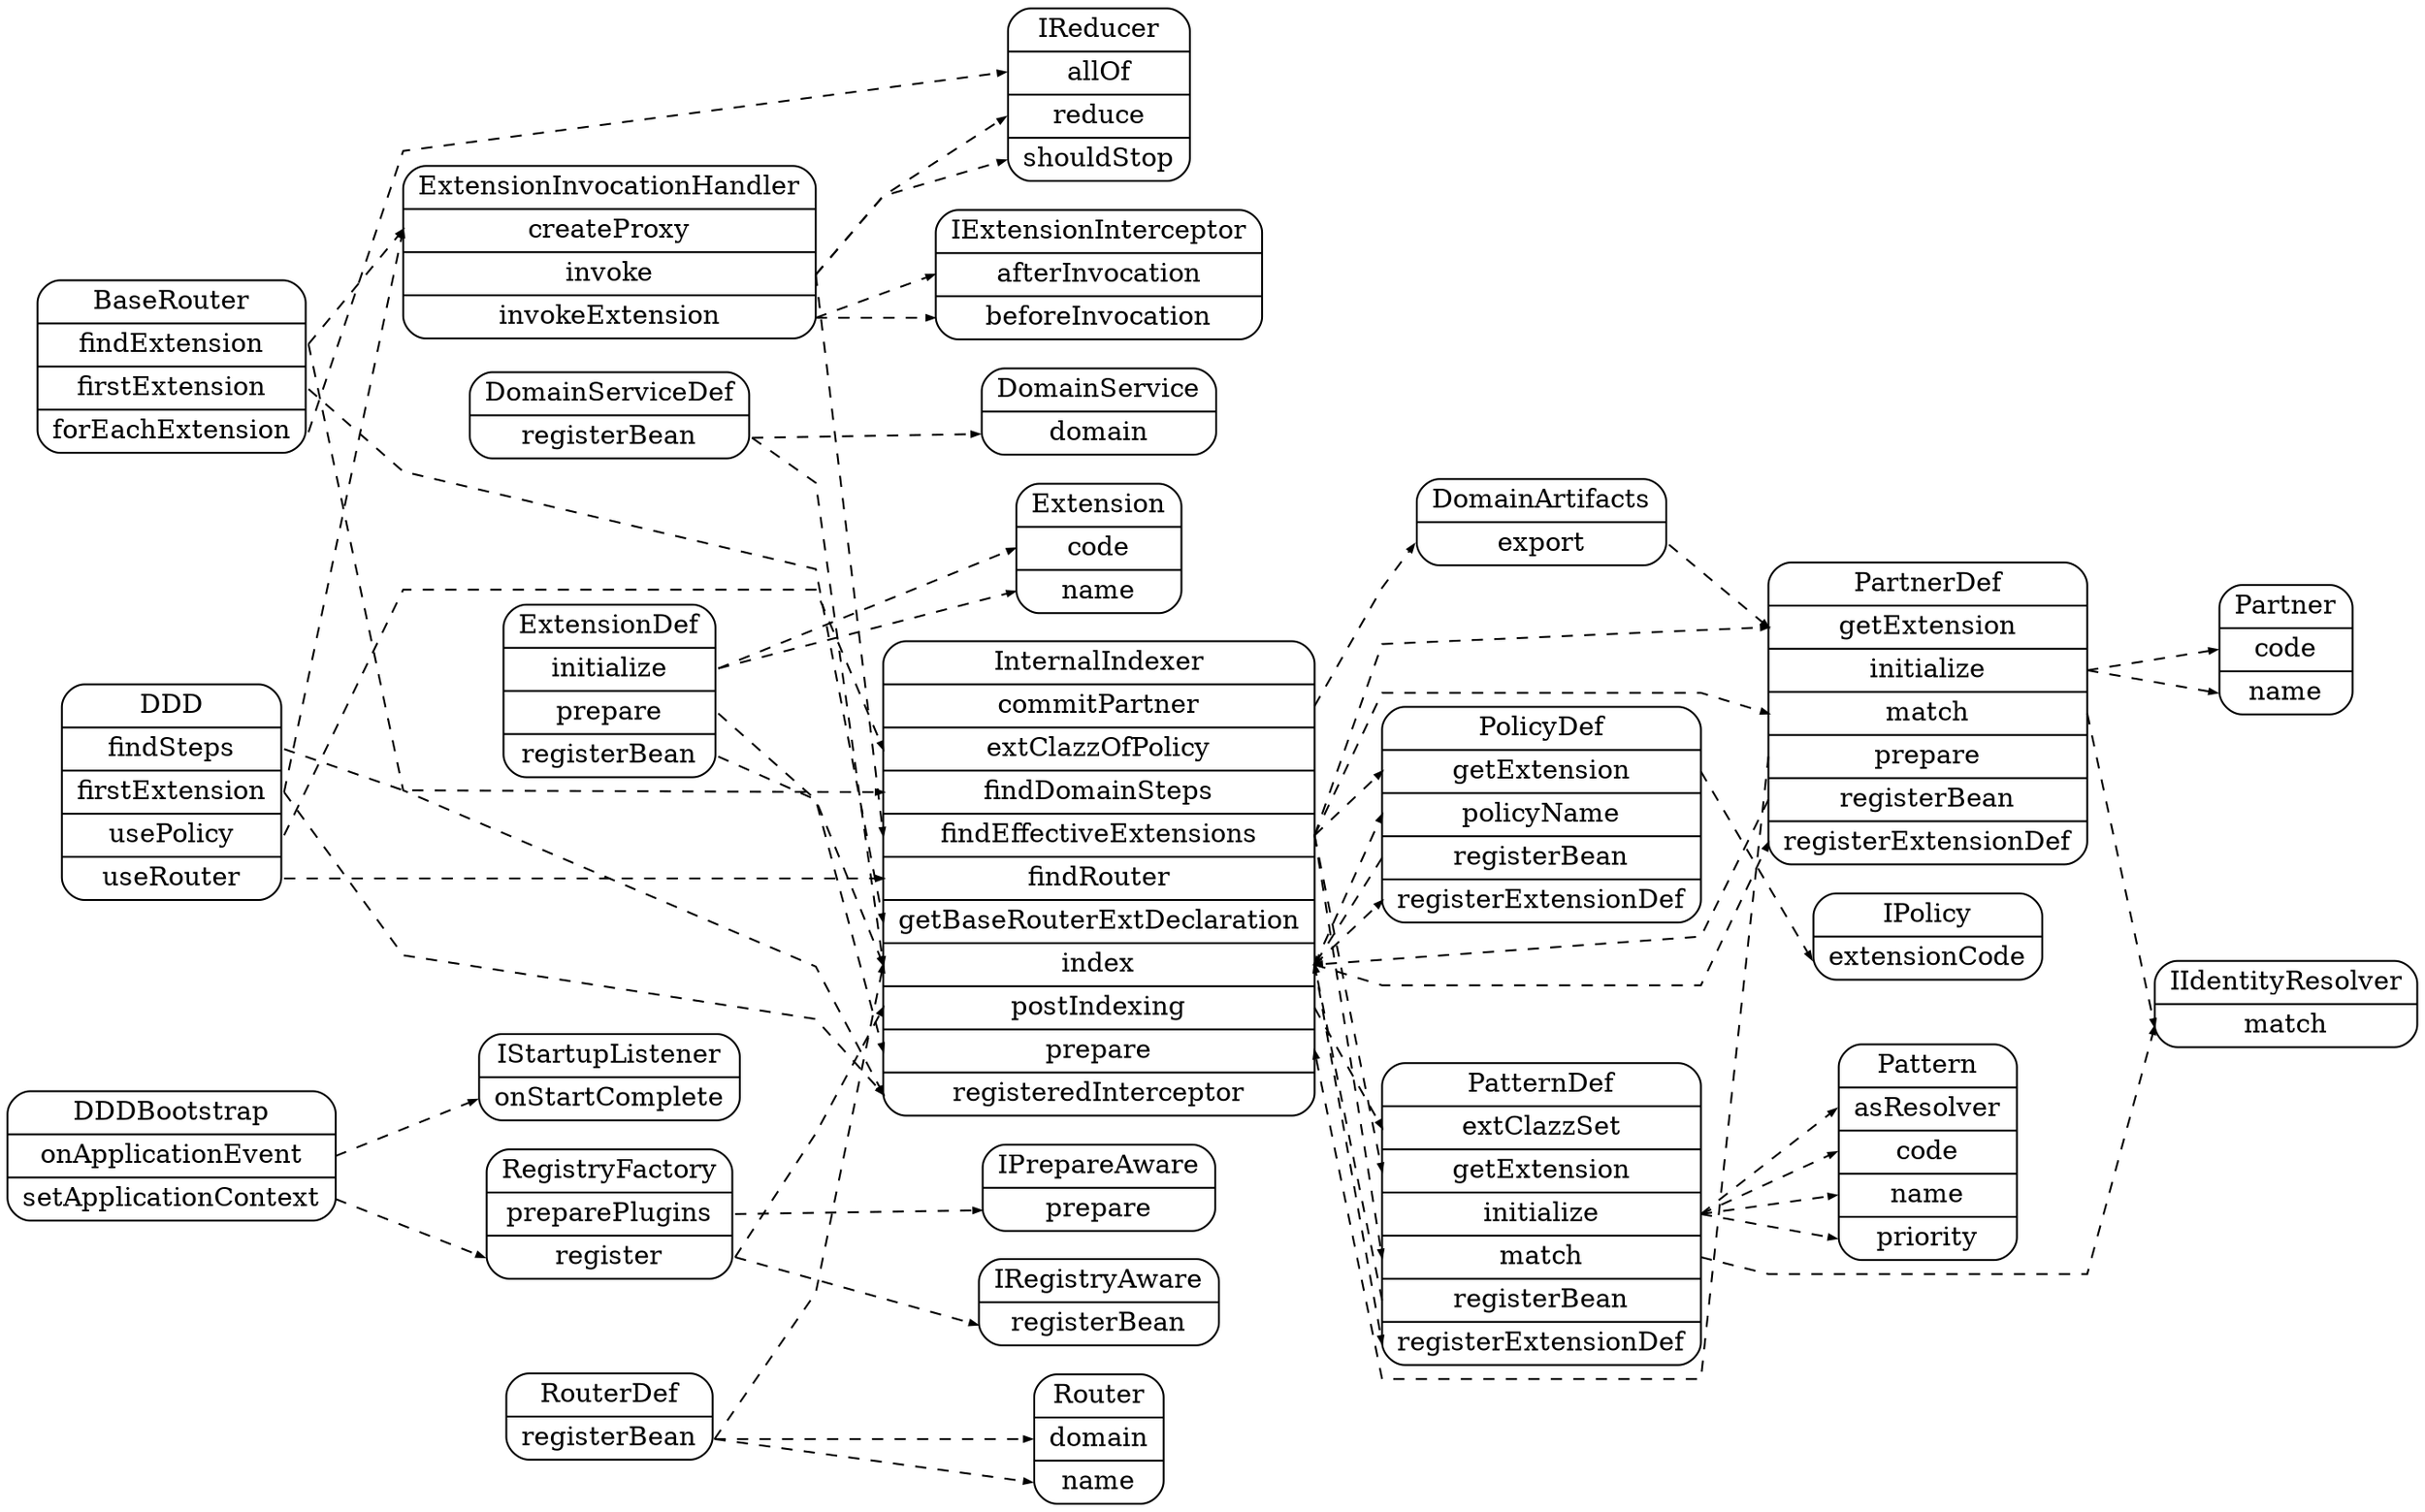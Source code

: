 digraph G {
   labelloc = "t";
   rankdir=LR;
   splines = polyline;
   node [shape=Mrecord];
   nodesep=0.2;
   edge [style = dashed, arrowsize=0.4, fontsize=6];

   "DomainService" [label="<DomainService> DomainService|<domain> domain"
];
   "Extension" [label="<Extension> Extension|<code> code|<name> name"
];
   "Partner" [label="<Partner> Partner|<code> code|<name> name"
];
   "Pattern" [label="<Pattern> Pattern|<asResolver> asResolver|<code> code|<name> name|<priority> priority"
];
   "Router" [label="<Router> Router|<domain> domain|<name> name"
];
   "IIdentityResolver" [label="<IIdentityResolver> IIdentityResolver|<match> match"
];
   "IPolicy" [label="<IPolicy> IPolicy|<extensionCode> extensionCode"
];
   "BaseRouter" [label="<BaseRouter> BaseRouter|<findExtension> findExtension|<firstExtension> firstExtension|<forEachExtension> forEachExtension"
];
   "DDD" [label="<DDD> DDD|<findSteps> findSteps|<firstExtension> firstExtension|<usePolicy> usePolicy|<useRouter> useRouter"
];
   "ExtensionInvocationHandler" [label="<ExtensionInvocationHandler> ExtensionInvocationHandler|<createProxy> createProxy|<invoke> invoke|<invokeExtension> invokeExtension"
];
   "IReducer" [label="<IReducer> IReducer|<allOf> allOf|<reduce> reduce|<shouldStop> shouldStop"
];
   "IStartupListener" [label="<IStartupListener> IStartupListener|<onStartComplete> onStartComplete"
];
   "IExtensionInterceptor" [label="<IExtensionInterceptor> IExtensionInterceptor|<afterInvocation> afterInvocation|<beforeInvocation> beforeInvocation"
];
   "DDDBootstrap" [label="<DDDBootstrap> DDDBootstrap|<onApplicationEvent> onApplicationEvent|<setApplicationContext> setApplicationContext"
];
   "DomainArtifacts" [label="<DomainArtifacts> DomainArtifacts|<export> export"
];
   "DomainServiceDef" [label="<DomainServiceDef> DomainServiceDef|<registerBean> registerBean"
];
   "ExtensionDef" [label="<ExtensionDef> ExtensionDef|<initialize> initialize|<prepare> prepare|<registerBean> registerBean"
];
   "IPrepareAware" [label="<IPrepareAware> IPrepareAware|<prepare> prepare"
];
   "IRegistryAware" [label="<IRegistryAware> IRegistryAware|<registerBean> registerBean"
];
   "InternalIndexer" [label="<InternalIndexer> InternalIndexer|<commitPartner> commitPartner|<extClazzOfPolicy> extClazzOfPolicy|<findDomainSteps> findDomainSteps|<findEffectiveExtensions> findEffectiveExtensions|<findRouter> findRouter|<getBaseRouterExtDeclaration> getBaseRouterExtDeclaration|<index> index|<postIndexing> postIndexing|<prepare> prepare|<registeredInterceptor> registeredInterceptor"
];
   "PartnerDef" [label="<PartnerDef> PartnerDef|<getExtension> getExtension|<initialize> initialize|<match> match|<prepare> prepare|<registerBean> registerBean|<registerExtensionDef> registerExtensionDef"
];
   "PatternDef" [label="<PatternDef> PatternDef|<extClazzSet> extClazzSet|<getExtension> getExtension|<initialize> initialize|<match> match|<registerBean> registerBean|<registerExtensionDef> registerExtensionDef"
];
   "PolicyDef" [label="<PolicyDef> PolicyDef|<getExtension> getExtension|<policyName> policyName|<registerBean> registerBean|<registerExtensionDef> registerExtensionDef"
];
   "RegistryFactory" [label="<RegistryFactory> RegistryFactory|<preparePlugins> preparePlugins|<register> register"
];
   "RouterDef" [label="<RouterDef> RouterDef|<registerBean> registerBean"
];

   BaseRouter:findExtension -> InternalIndexer:registeredInterceptor
   BaseRouter:findExtension -> ExtensionInvocationHandler:createProxy
   BaseRouter:firstExtension -> InternalIndexer:getBaseRouterExtDeclaration
   BaseRouter:forEachExtension -> IReducer:allOf
   DDD:findSteps -> InternalIndexer:findDomainSteps
   DDD:firstExtension -> InternalIndexer:registeredInterceptor
   DDD:firstExtension -> ExtensionInvocationHandler:createProxy
   DDD:usePolicy -> InternalIndexer:extClazzOfPolicy
   DDD:useRouter -> InternalIndexer:findRouter
   ExtensionInvocationHandler:invoke -> InternalIndexer:findEffectiveExtensions
   ExtensionInvocationHandler:invoke -> IReducer:shouldStop
   ExtensionInvocationHandler:invoke -> IReducer:reduce
   ExtensionInvocationHandler:invokeExtension -> IExtensionInterceptor:beforeInvocation
   ExtensionInvocationHandler:invokeExtension -> IExtensionInterceptor:afterInvocation
   DDDBootstrap:onApplicationEvent -> IStartupListener:onStartComplete
   DDDBootstrap:setApplicationContext -> RegistryFactory:register
   DomainArtifacts:export -> PartnerDef:getExtension
   DomainServiceDef:registerBean -> DomainService:domain
   DomainServiceDef:registerBean -> InternalIndexer:index
   ExtensionDef:initialize -> Extension:code
   ExtensionDef:initialize -> Extension:name
   ExtensionDef:prepare -> InternalIndexer:prepare
   ExtensionDef:registerBean -> InternalIndexer:index
   InternalIndexer:commitPartner -> DomainArtifacts:export
   InternalIndexer:findEffectiveExtensions -> PolicyDef:getExtension
   InternalIndexer:findEffectiveExtensions -> PatternDef:match
   InternalIndexer:findEffectiveExtensions -> PatternDef:getExtension
   InternalIndexer:findEffectiveExtensions -> PartnerDef:getExtension
   InternalIndexer:findEffectiveExtensions -> PartnerDef:match
   InternalIndexer:index -> PolicyDef:registerExtensionDef
   InternalIndexer:index -> PatternDef:registerExtensionDef
   InternalIndexer:index -> PartnerDef:registerExtensionDef
   InternalIndexer:index -> PolicyDef:policyName
   InternalIndexer:postIndexing -> PatternDef:extClazzSet
   PartnerDef:initialize -> Partner:code
   PartnerDef:initialize -> Partner:name
   PartnerDef:match -> IIdentityResolver:match
   PartnerDef:prepare -> InternalIndexer:prepare
   PartnerDef:registerBean -> InternalIndexer:index
   PatternDef:initialize -> Pattern:code
   PatternDef:initialize -> Pattern:name
   PatternDef:initialize -> Pattern:priority
   PatternDef:initialize -> Pattern:asResolver
   PatternDef:match -> IIdentityResolver:match
   PatternDef:registerBean -> InternalIndexer:index
   PolicyDef:getExtension -> IPolicy:extensionCode
   PolicyDef:registerBean -> InternalIndexer:index
   RegistryFactory:preparePlugins -> IPrepareAware:prepare
   RegistryFactory:register -> IRegistryAware:registerBean
   RegistryFactory:register -> InternalIndexer:postIndexing
   RouterDef:registerBean -> Router:domain
   RouterDef:registerBean -> Router:name
   RouterDef:registerBean -> InternalIndexer:index
}